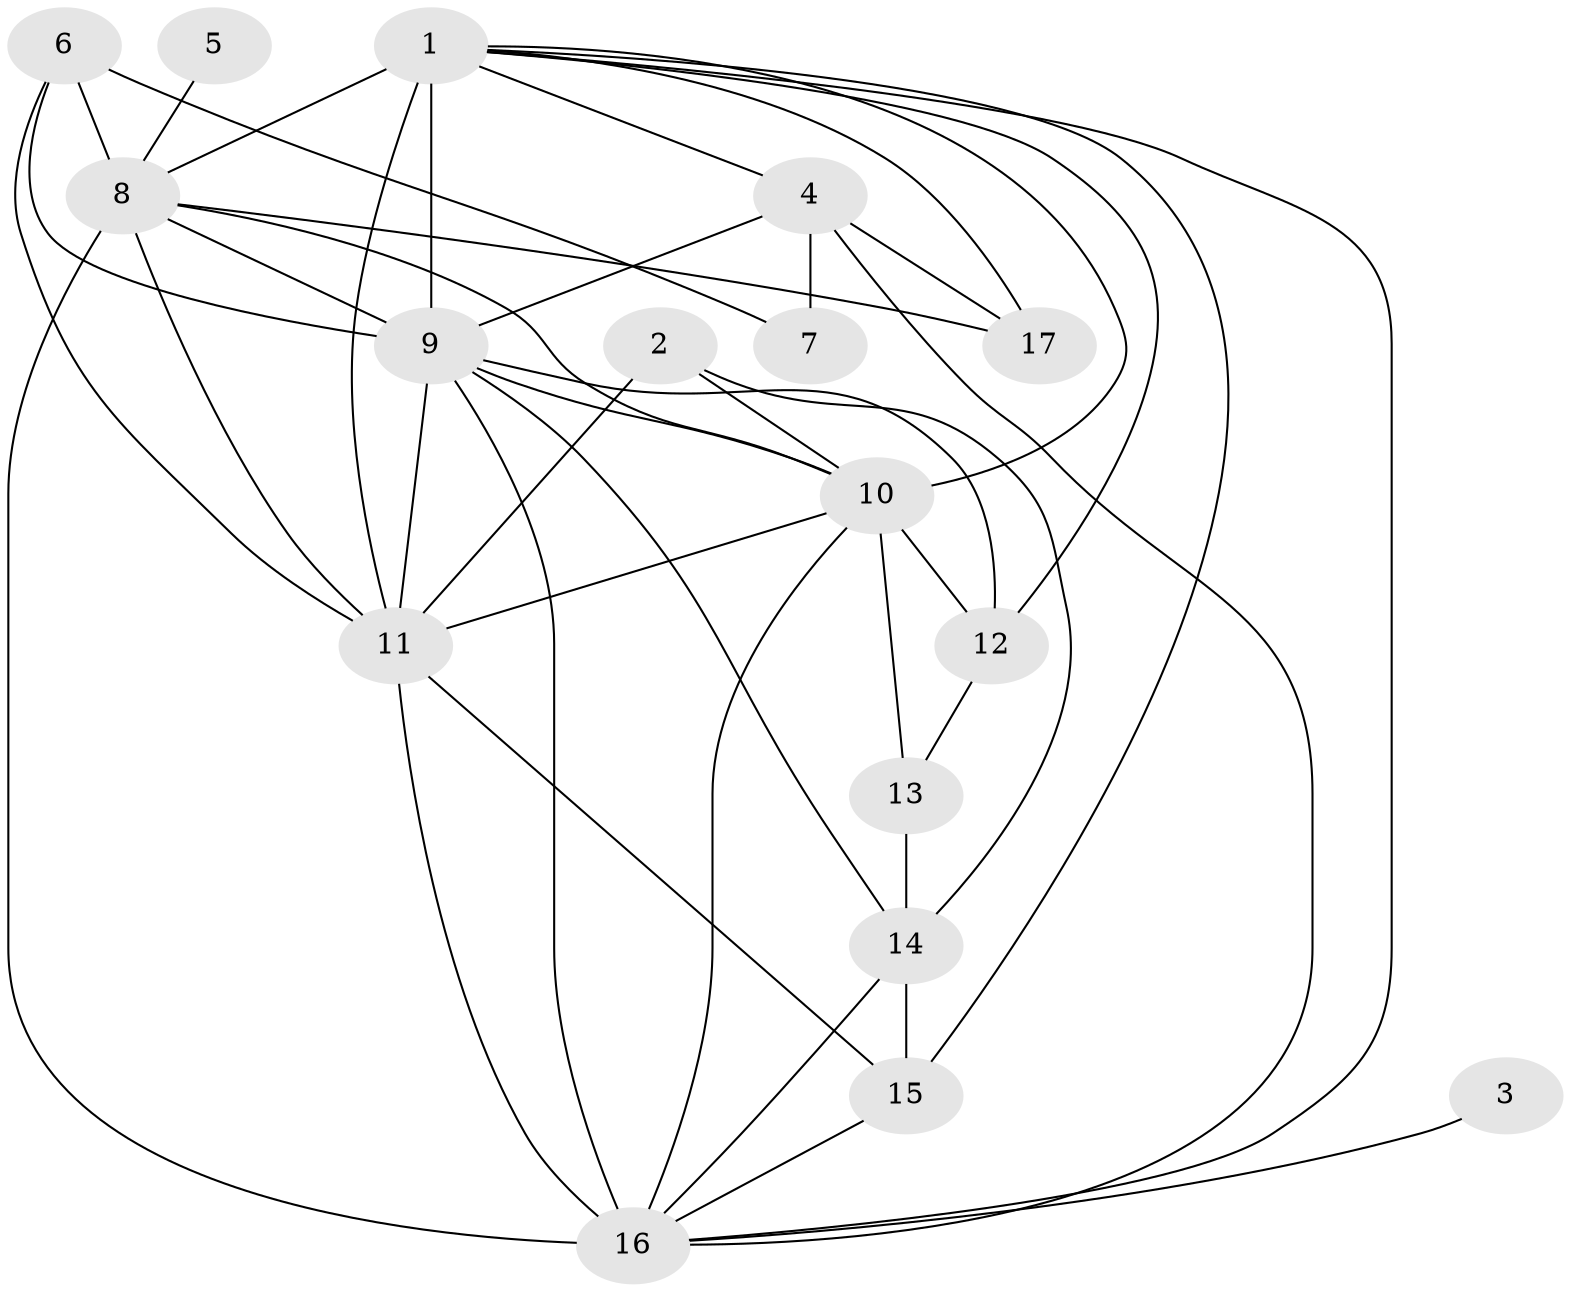 // original degree distribution, {16: 0.05555555555555555, 17: 0.037037037037037035, 19: 0.018518518518518517, 12: 0.037037037037037035, 10: 0.018518518518518517, 14: 0.018518518518518517, 4: 0.018518518518518517, 6: 0.037037037037037035, 5: 0.07407407407407407, 2: 0.5555555555555556, 3: 0.12962962962962962}
// Generated by graph-tools (version 1.1) at 2025/36/03/04/25 23:36:30]
// undirected, 17 vertices, 43 edges
graph export_dot {
  node [color=gray90,style=filled];
  1;
  2;
  3;
  4;
  5;
  6;
  7;
  8;
  9;
  10;
  11;
  12;
  13;
  14;
  15;
  16;
  17;
  1 -- 4 [weight=1.0];
  1 -- 8 [weight=4.0];
  1 -- 9 [weight=9.0];
  1 -- 10 [weight=4.0];
  1 -- 11 [weight=7.0];
  1 -- 12 [weight=2.0];
  1 -- 15 [weight=1.0];
  1 -- 16 [weight=3.0];
  1 -- 17 [weight=4.0];
  2 -- 10 [weight=1.0];
  2 -- 11 [weight=1.0];
  2 -- 14 [weight=1.0];
  3 -- 16 [weight=1.0];
  4 -- 7 [weight=1.0];
  4 -- 9 [weight=1.0];
  4 -- 16 [weight=1.0];
  4 -- 17 [weight=1.0];
  5 -- 8 [weight=1.0];
  6 -- 7 [weight=1.0];
  6 -- 8 [weight=3.0];
  6 -- 9 [weight=2.0];
  6 -- 11 [weight=1.0];
  8 -- 9 [weight=2.0];
  8 -- 10 [weight=1.0];
  8 -- 11 [weight=3.0];
  8 -- 16 [weight=1.0];
  8 -- 17 [weight=1.0];
  9 -- 10 [weight=3.0];
  9 -- 11 [weight=5.0];
  9 -- 12 [weight=1.0];
  9 -- 14 [weight=1.0];
  9 -- 16 [weight=4.0];
  10 -- 11 [weight=2.0];
  10 -- 12 [weight=3.0];
  10 -- 13 [weight=1.0];
  10 -- 16 [weight=1.0];
  11 -- 15 [weight=2.0];
  11 -- 16 [weight=3.0];
  12 -- 13 [weight=1.0];
  13 -- 14 [weight=1.0];
  14 -- 15 [weight=1.0];
  14 -- 16 [weight=1.0];
  15 -- 16 [weight=1.0];
}

